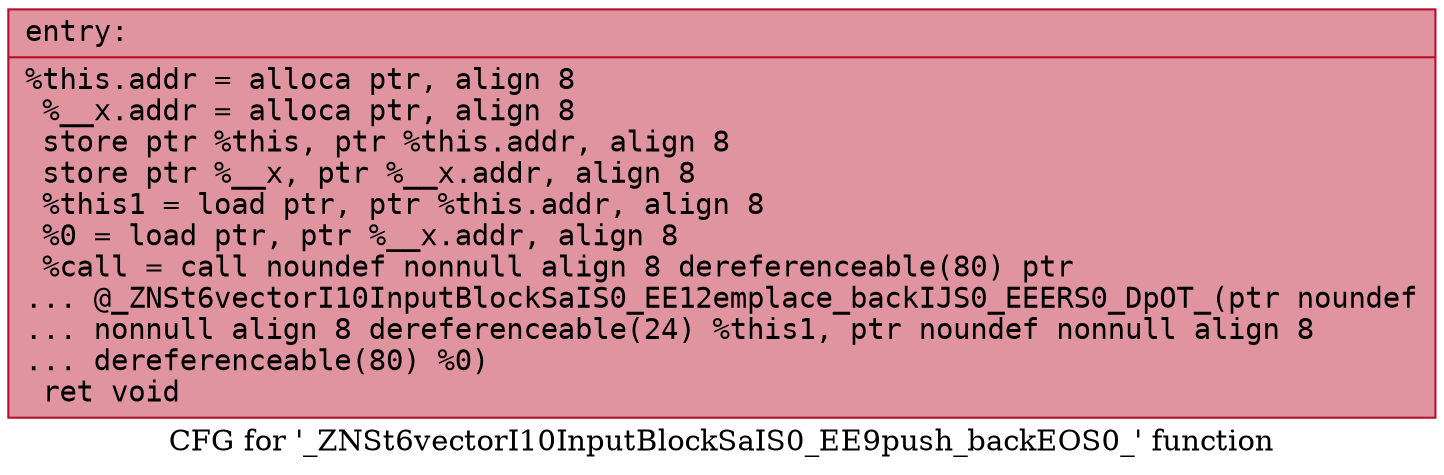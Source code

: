 digraph "CFG for '_ZNSt6vectorI10InputBlockSaIS0_EE9push_backEOS0_' function" {
	label="CFG for '_ZNSt6vectorI10InputBlockSaIS0_EE9push_backEOS0_' function";

	Node0x562c4e4e3880 [shape=record,color="#b70d28ff", style=filled, fillcolor="#b70d2870" fontname="Courier",label="{entry:\l|  %this.addr = alloca ptr, align 8\l  %__x.addr = alloca ptr, align 8\l  store ptr %this, ptr %this.addr, align 8\l  store ptr %__x, ptr %__x.addr, align 8\l  %this1 = load ptr, ptr %this.addr, align 8\l  %0 = load ptr, ptr %__x.addr, align 8\l  %call = call noundef nonnull align 8 dereferenceable(80) ptr\l... @_ZNSt6vectorI10InputBlockSaIS0_EE12emplace_backIJS0_EEERS0_DpOT_(ptr noundef\l... nonnull align 8 dereferenceable(24) %this1, ptr noundef nonnull align 8\l... dereferenceable(80) %0)\l  ret void\l}"];
}
